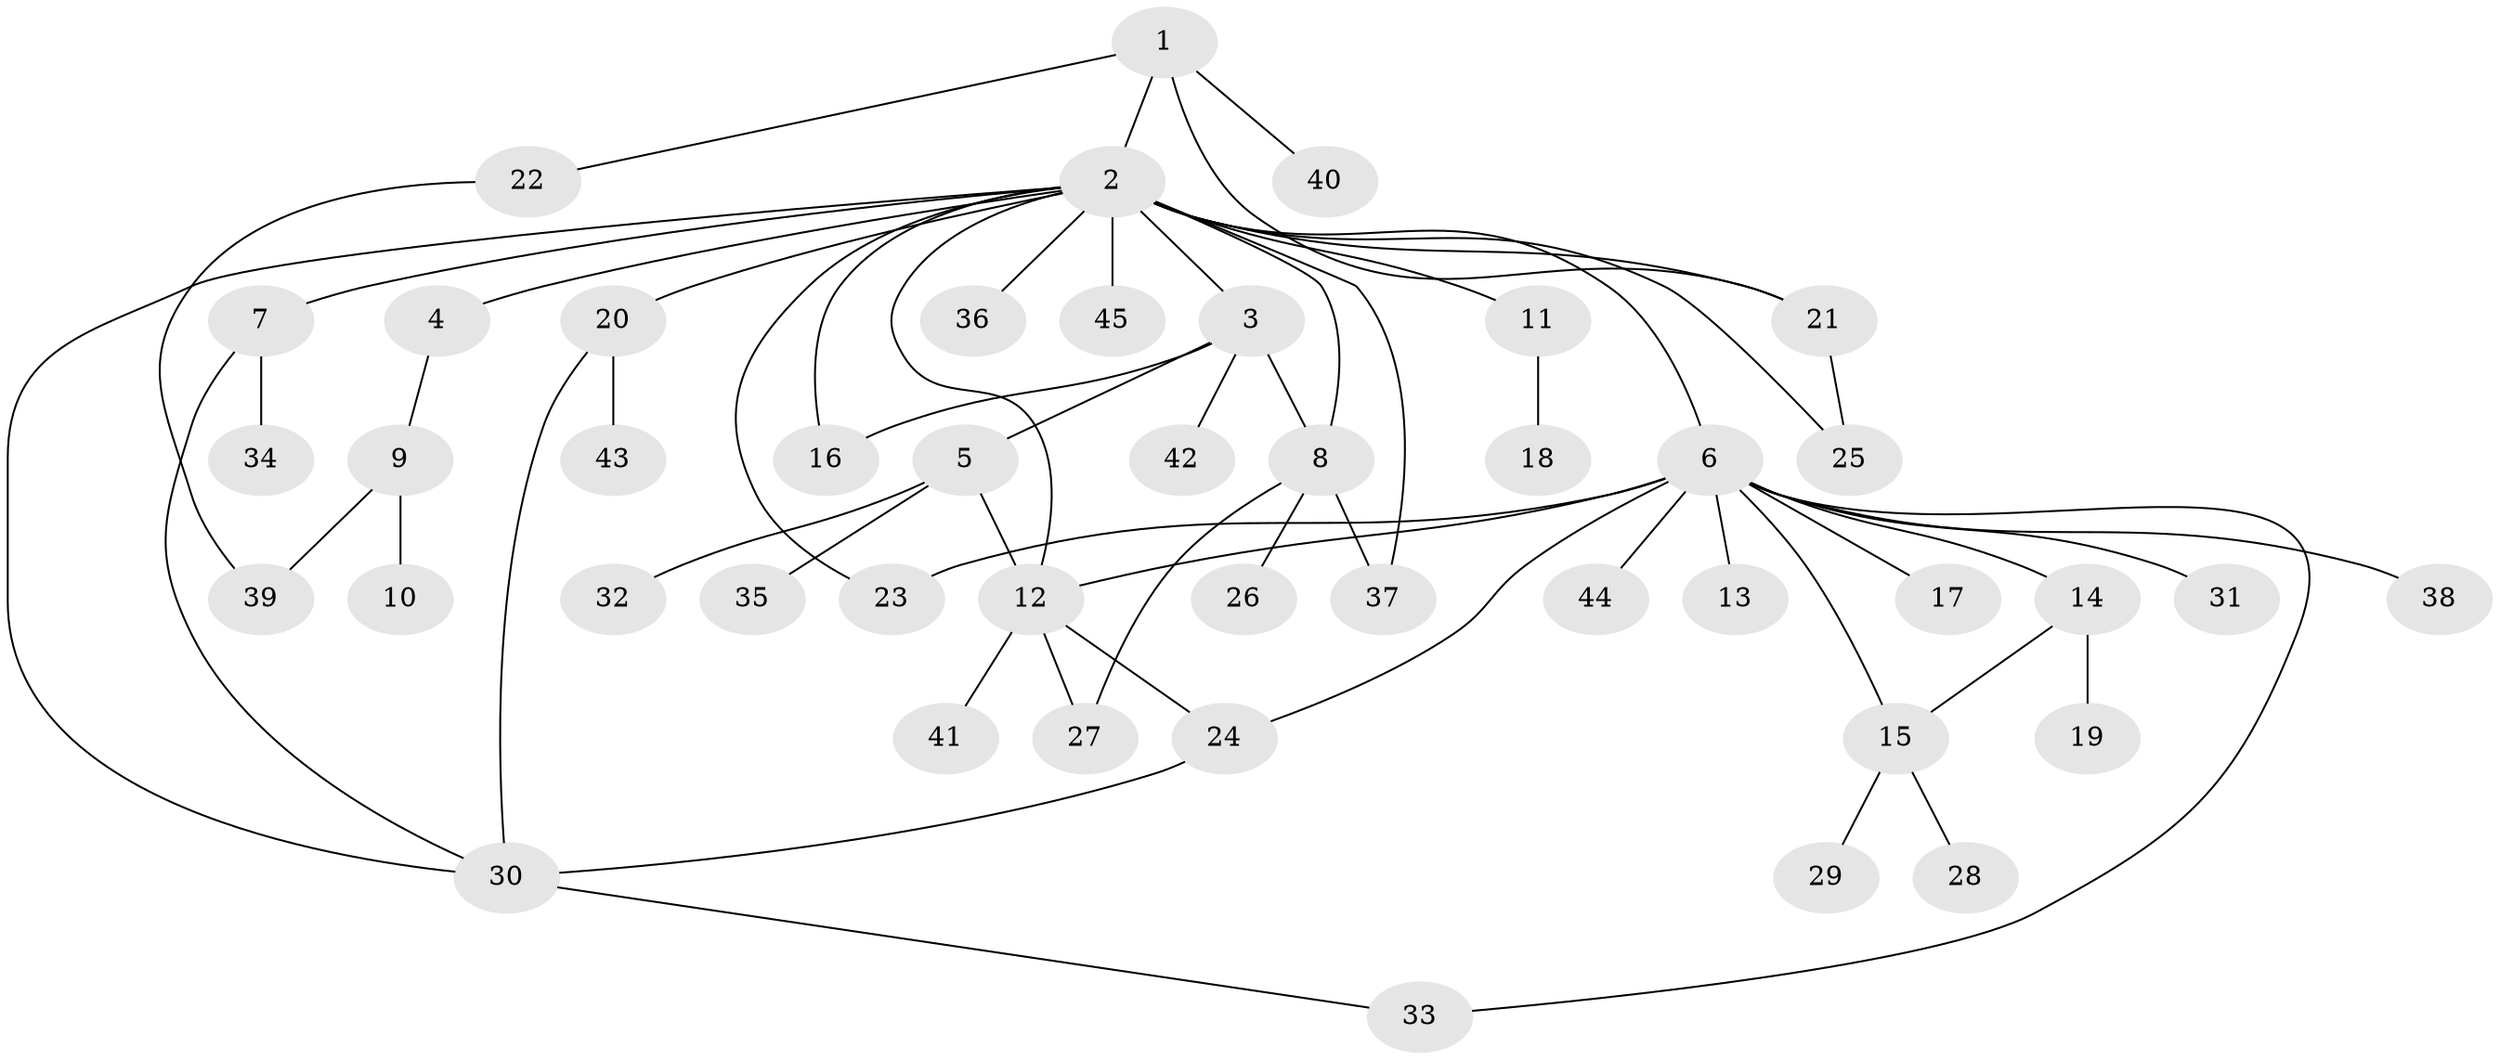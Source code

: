 // original degree distribution, {4: 0.03225806451612903, 23: 0.016129032258064516, 5: 0.06451612903225806, 7: 0.03225806451612903, 3: 0.0967741935483871, 2: 0.3064516129032258, 13: 0.016129032258064516, 1: 0.41935483870967744, 6: 0.016129032258064516}
// Generated by graph-tools (version 1.1) at 2025/50/03/04/25 22:50:18]
// undirected, 45 vertices, 60 edges
graph export_dot {
  node [color=gray90,style=filled];
  1;
  2;
  3;
  4;
  5;
  6;
  7;
  8;
  9;
  10;
  11;
  12;
  13;
  14;
  15;
  16;
  17;
  18;
  19;
  20;
  21;
  22;
  23;
  24;
  25;
  26;
  27;
  28;
  29;
  30;
  31;
  32;
  33;
  34;
  35;
  36;
  37;
  38;
  39;
  40;
  41;
  42;
  43;
  44;
  45;
  1 -- 2 [weight=1.0];
  1 -- 21 [weight=1.0];
  1 -- 22 [weight=1.0];
  1 -- 40 [weight=1.0];
  2 -- 3 [weight=2.0];
  2 -- 4 [weight=1.0];
  2 -- 6 [weight=1.0];
  2 -- 7 [weight=1.0];
  2 -- 8 [weight=1.0];
  2 -- 11 [weight=1.0];
  2 -- 12 [weight=1.0];
  2 -- 16 [weight=1.0];
  2 -- 20 [weight=1.0];
  2 -- 21 [weight=1.0];
  2 -- 23 [weight=1.0];
  2 -- 25 [weight=1.0];
  2 -- 30 [weight=1.0];
  2 -- 36 [weight=1.0];
  2 -- 37 [weight=1.0];
  2 -- 45 [weight=1.0];
  3 -- 5 [weight=2.0];
  3 -- 8 [weight=1.0];
  3 -- 16 [weight=1.0];
  3 -- 42 [weight=1.0];
  4 -- 9 [weight=1.0];
  5 -- 12 [weight=1.0];
  5 -- 32 [weight=1.0];
  5 -- 35 [weight=1.0];
  6 -- 12 [weight=1.0];
  6 -- 13 [weight=1.0];
  6 -- 14 [weight=1.0];
  6 -- 15 [weight=1.0];
  6 -- 17 [weight=1.0];
  6 -- 23 [weight=1.0];
  6 -- 24 [weight=1.0];
  6 -- 31 [weight=1.0];
  6 -- 33 [weight=1.0];
  6 -- 38 [weight=1.0];
  6 -- 44 [weight=1.0];
  7 -- 30 [weight=1.0];
  7 -- 34 [weight=1.0];
  8 -- 26 [weight=1.0];
  8 -- 27 [weight=1.0];
  8 -- 37 [weight=1.0];
  9 -- 10 [weight=1.0];
  9 -- 39 [weight=1.0];
  11 -- 18 [weight=1.0];
  12 -- 24 [weight=1.0];
  12 -- 27 [weight=1.0];
  12 -- 41 [weight=1.0];
  14 -- 15 [weight=1.0];
  14 -- 19 [weight=1.0];
  15 -- 28 [weight=1.0];
  15 -- 29 [weight=1.0];
  20 -- 30 [weight=1.0];
  20 -- 43 [weight=1.0];
  21 -- 25 [weight=1.0];
  22 -- 39 [weight=1.0];
  24 -- 30 [weight=1.0];
  30 -- 33 [weight=1.0];
}
